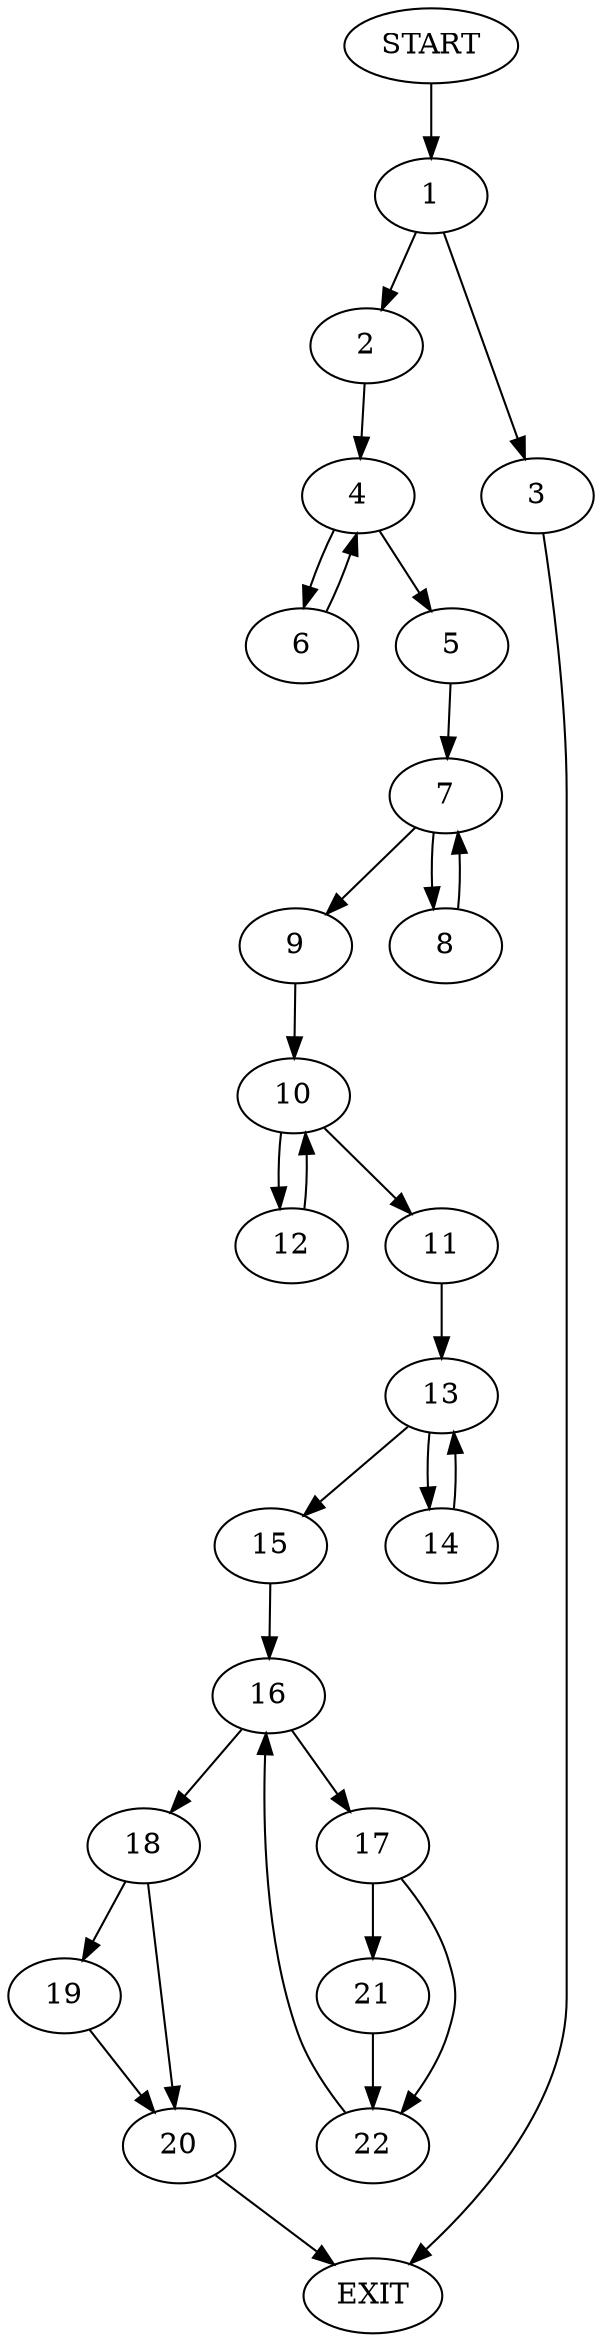 digraph {
0 [label="START"]
23 [label="EXIT"]
0 -> 1
1 -> 2
1 -> 3
3 -> 23
2 -> 4
4 -> 5
4 -> 6
5 -> 7
6 -> 4
7 -> 8
7 -> 9
9 -> 10
8 -> 7
10 -> 11
10 -> 12
11 -> 13
12 -> 10
13 -> 14
13 -> 15
14 -> 13
15 -> 16
16 -> 17
16 -> 18
18 -> 19
18 -> 20
17 -> 21
17 -> 22
22 -> 16
21 -> 22
19 -> 20
20 -> 23
}
